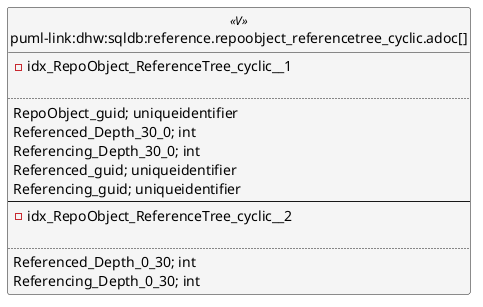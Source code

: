 @startuml
left to right direction
'top to bottom direction
hide circle
'avoide "." issues:
set namespaceSeparator none


skinparam class {
  BackgroundColor White
  BackgroundColor<<FN>> Yellow
  BackgroundColor<<FS>> Yellow
  BackgroundColor<<FT>> LightGray
  BackgroundColor<<IF>> Yellow
  BackgroundColor<<IS>> Yellow
  BackgroundColor<<P>> Aqua
  BackgroundColor<<PC>> Aqua
  BackgroundColor<<SN>> Yellow
  BackgroundColor<<SO>> SlateBlue
  BackgroundColor<<TF>> LightGray
  BackgroundColor<<TR>> Tomato
  BackgroundColor<<U>> White
  BackgroundColor<<V>> WhiteSmoke
  BackgroundColor<<X>> Aqua
  BackgroundColor<<external>> AliceBlue
}


entity "puml-link:dhw:sqldb:reference.repoobject_referencetree_cyclic.adoc[]" as reference.RepoObject_ReferenceTree_cyclic << V >> {
- idx_RepoObject_ReferenceTree_cyclic__1

..
RepoObject_guid; uniqueidentifier
Referenced_Depth_30_0; int
Referencing_Depth_30_0; int
Referenced_guid; uniqueidentifier
Referencing_guid; uniqueidentifier
--
- idx_RepoObject_ReferenceTree_cyclic__2

..
Referenced_Depth_0_30; int
Referencing_Depth_0_30; int
}


@enduml

